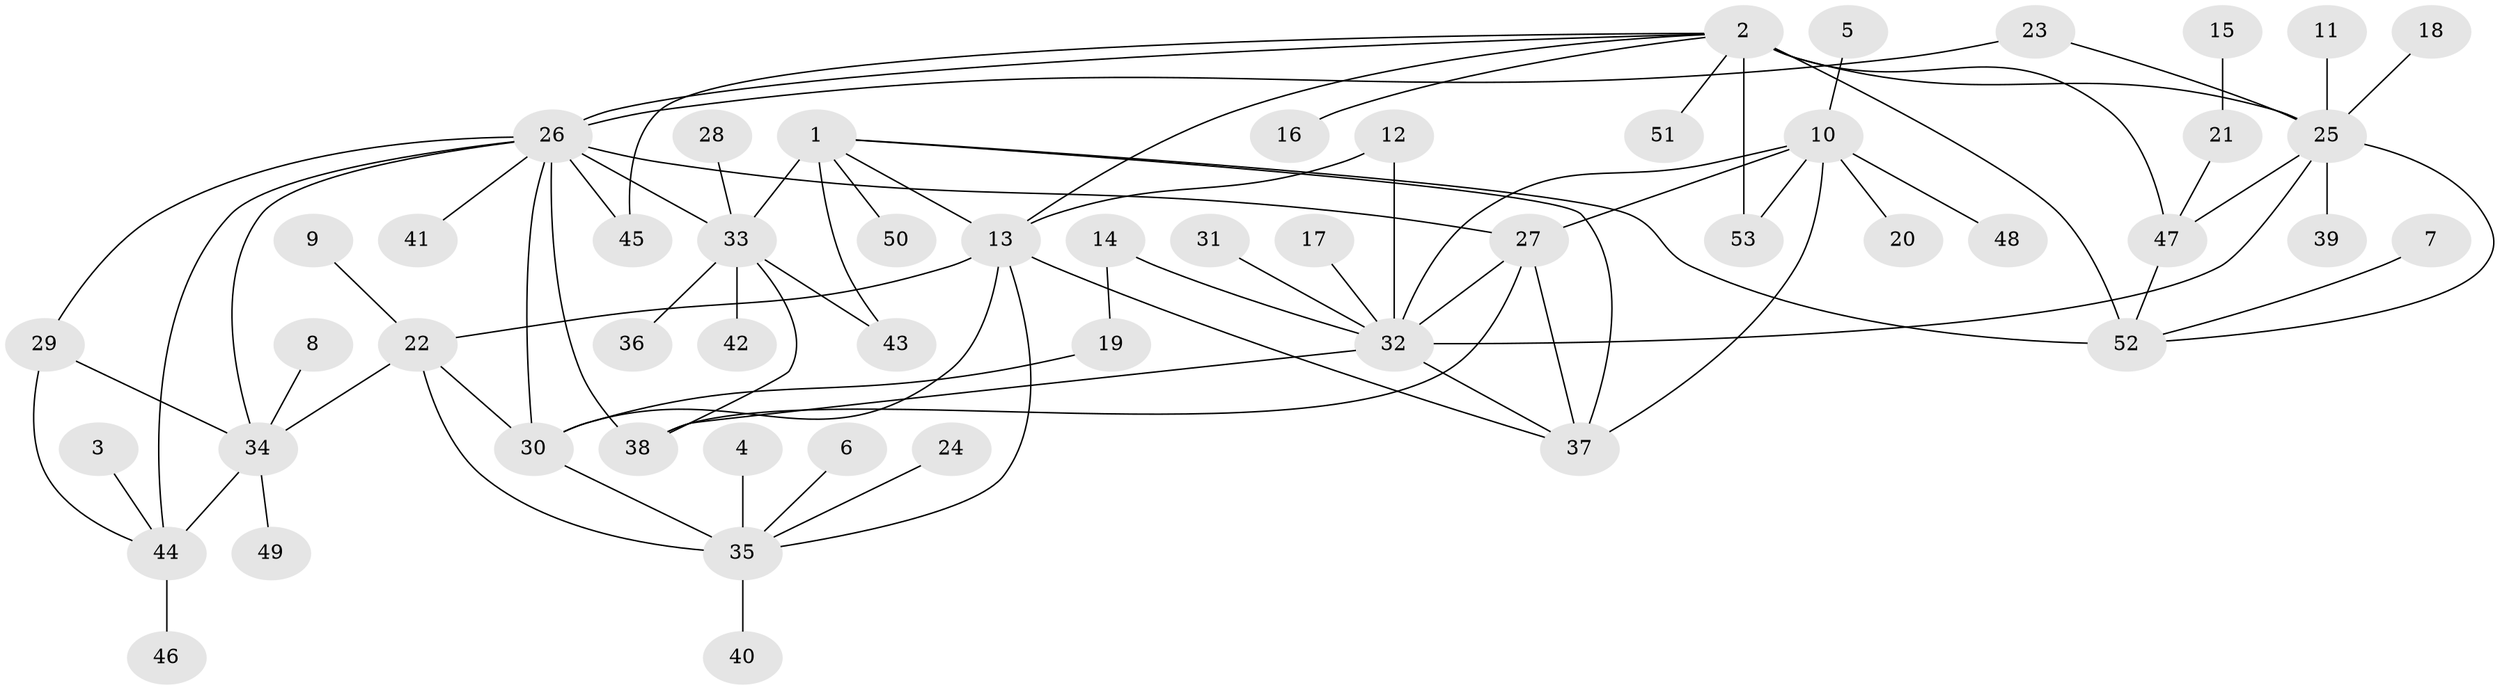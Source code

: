 // original degree distribution, {10: 0.009523809523809525, 7: 0.0380952380952381, 8: 0.02857142857142857, 5: 0.02857142857142857, 11: 0.01904761904761905, 6: 0.06666666666666667, 14: 0.009523809523809525, 9: 0.02857142857142857, 12: 0.009523809523809525, 1: 0.580952380952381, 4: 0.01904761904761905, 2: 0.13333333333333333, 3: 0.02857142857142857}
// Generated by graph-tools (version 1.1) at 2025/02/03/09/25 03:02:52]
// undirected, 53 vertices, 80 edges
graph export_dot {
graph [start="1"]
  node [color=gray90,style=filled];
  1;
  2;
  3;
  4;
  5;
  6;
  7;
  8;
  9;
  10;
  11;
  12;
  13;
  14;
  15;
  16;
  17;
  18;
  19;
  20;
  21;
  22;
  23;
  24;
  25;
  26;
  27;
  28;
  29;
  30;
  31;
  32;
  33;
  34;
  35;
  36;
  37;
  38;
  39;
  40;
  41;
  42;
  43;
  44;
  45;
  46;
  47;
  48;
  49;
  50;
  51;
  52;
  53;
  1 -- 13 [weight=1.0];
  1 -- 33 [weight=4.0];
  1 -- 37 [weight=1.0];
  1 -- 43 [weight=2.0];
  1 -- 50 [weight=1.0];
  1 -- 52 [weight=1.0];
  2 -- 13 [weight=1.0];
  2 -- 16 [weight=1.0];
  2 -- 25 [weight=2.0];
  2 -- 26 [weight=1.0];
  2 -- 45 [weight=1.0];
  2 -- 47 [weight=2.0];
  2 -- 51 [weight=1.0];
  2 -- 52 [weight=2.0];
  2 -- 53 [weight=1.0];
  3 -- 44 [weight=1.0];
  4 -- 35 [weight=1.0];
  5 -- 10 [weight=1.0];
  6 -- 35 [weight=1.0];
  7 -- 52 [weight=1.0];
  8 -- 34 [weight=1.0];
  9 -- 22 [weight=1.0];
  10 -- 20 [weight=1.0];
  10 -- 27 [weight=2.0];
  10 -- 32 [weight=2.0];
  10 -- 37 [weight=2.0];
  10 -- 48 [weight=1.0];
  10 -- 53 [weight=1.0];
  11 -- 25 [weight=1.0];
  12 -- 13 [weight=1.0];
  12 -- 32 [weight=1.0];
  13 -- 22 [weight=1.0];
  13 -- 30 [weight=1.0];
  13 -- 35 [weight=2.0];
  13 -- 37 [weight=1.0];
  14 -- 19 [weight=1.0];
  14 -- 32 [weight=1.0];
  15 -- 21 [weight=1.0];
  17 -- 32 [weight=1.0];
  18 -- 25 [weight=1.0];
  19 -- 30 [weight=1.0];
  21 -- 47 [weight=1.0];
  22 -- 30 [weight=1.0];
  22 -- 34 [weight=1.0];
  22 -- 35 [weight=2.0];
  23 -- 25 [weight=1.0];
  23 -- 26 [weight=1.0];
  24 -- 35 [weight=1.0];
  25 -- 32 [weight=1.0];
  25 -- 39 [weight=1.0];
  25 -- 47 [weight=1.0];
  25 -- 52 [weight=1.0];
  26 -- 27 [weight=2.0];
  26 -- 29 [weight=1.0];
  26 -- 30 [weight=1.0];
  26 -- 33 [weight=1.0];
  26 -- 34 [weight=1.0];
  26 -- 38 [weight=1.0];
  26 -- 41 [weight=1.0];
  26 -- 44 [weight=2.0];
  26 -- 45 [weight=1.0];
  27 -- 32 [weight=1.0];
  27 -- 37 [weight=1.0];
  27 -- 38 [weight=1.0];
  28 -- 33 [weight=1.0];
  29 -- 34 [weight=1.0];
  29 -- 44 [weight=2.0];
  30 -- 35 [weight=2.0];
  31 -- 32 [weight=1.0];
  32 -- 37 [weight=1.0];
  32 -- 38 [weight=1.0];
  33 -- 36 [weight=1.0];
  33 -- 38 [weight=1.0];
  33 -- 42 [weight=1.0];
  33 -- 43 [weight=2.0];
  34 -- 44 [weight=2.0];
  34 -- 49 [weight=1.0];
  35 -- 40 [weight=1.0];
  44 -- 46 [weight=1.0];
  47 -- 52 [weight=1.0];
}
